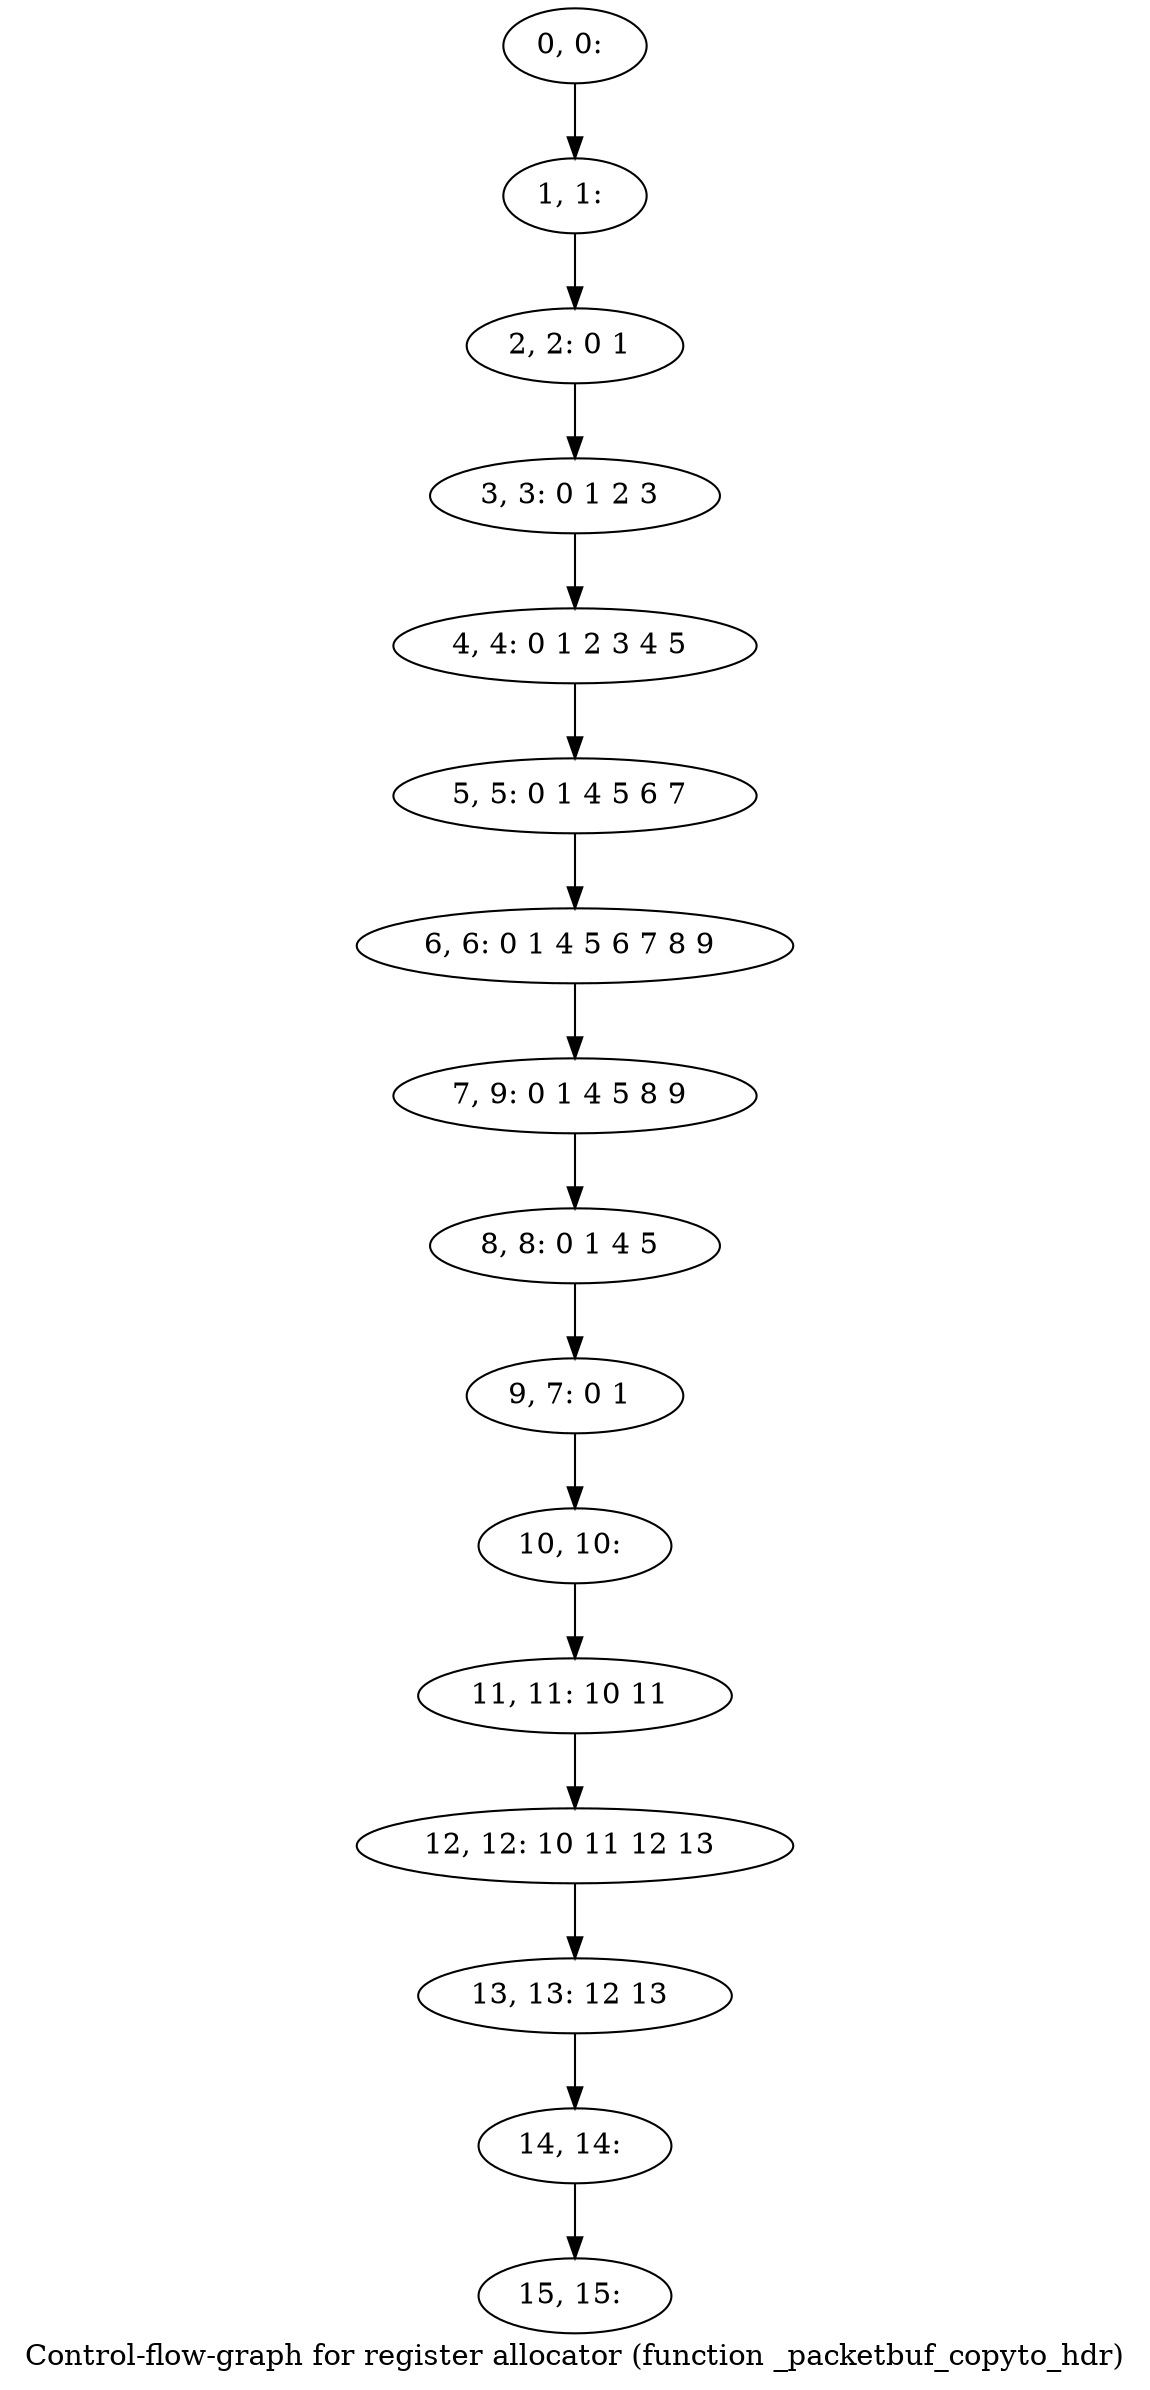 digraph G {
graph [label="Control-flow-graph for register allocator (function _packetbuf_copyto_hdr)"]
0[label="0, 0: "];
1[label="1, 1: "];
2[label="2, 2: 0 1 "];
3[label="3, 3: 0 1 2 3 "];
4[label="4, 4: 0 1 2 3 4 5 "];
5[label="5, 5: 0 1 4 5 6 7 "];
6[label="6, 6: 0 1 4 5 6 7 8 9 "];
7[label="7, 9: 0 1 4 5 8 9 "];
8[label="8, 8: 0 1 4 5 "];
9[label="9, 7: 0 1 "];
10[label="10, 10: "];
11[label="11, 11: 10 11 "];
12[label="12, 12: 10 11 12 13 "];
13[label="13, 13: 12 13 "];
14[label="14, 14: "];
15[label="15, 15: "];
0->1 ;
1->2 ;
2->3 ;
3->4 ;
4->5 ;
5->6 ;
6->7 ;
7->8 ;
8->9 ;
9->10 ;
10->11 ;
11->12 ;
12->13 ;
13->14 ;
14->15 ;
}
